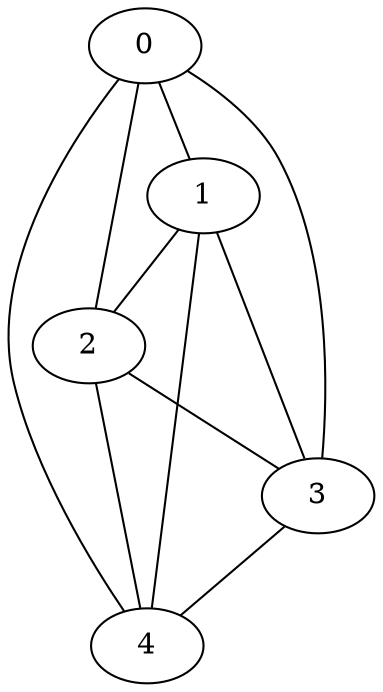 graph {
	0 [label=0]
	1 [label=1]
	2 [label=2]
	3 [label=3]
	4 [label=4]
	0 -- 1
	0 -- 2
	0 -- 3
	0 -- 4
	1 -- 2
	1 -- 3
	1 -- 4
	2 -- 3
	2 -- 4
	3 -- 4
}
